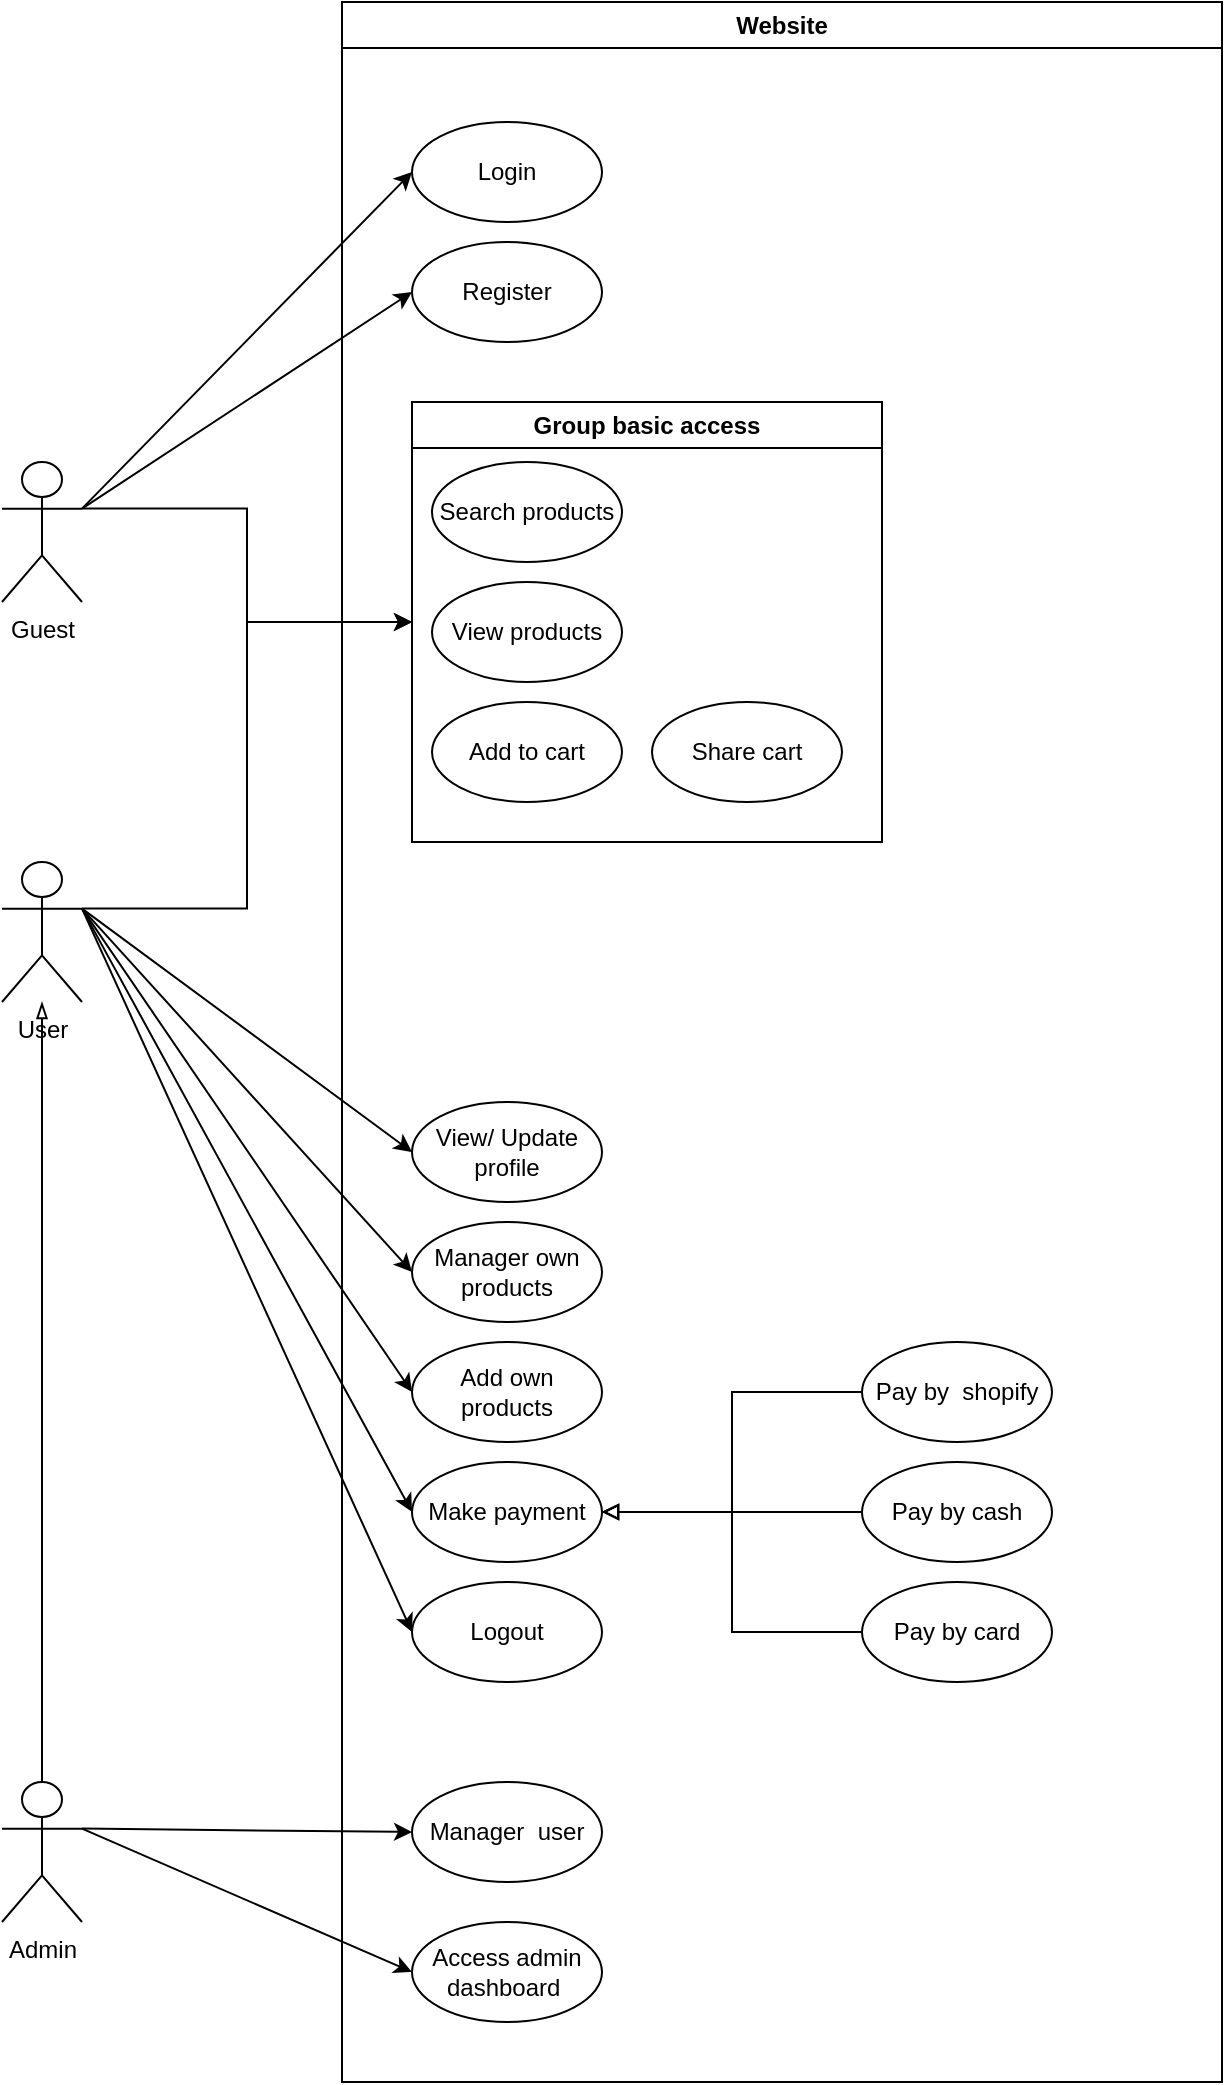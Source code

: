 <mxfile version="21.7.4" type="github">
  <diagram name="Page-1" id="lScZu5cPEZeXSfzCihXA">
    <mxGraphModel dx="1741" dy="2058" grid="1" gridSize="10" guides="1" tooltips="1" connect="1" arrows="1" fold="1" page="1" pageScale="1" pageWidth="850" pageHeight="1100" math="0" shadow="0">
      <root>
        <mxCell id="0" />
        <mxCell id="1" parent="0" />
        <mxCell id="vGmaRJxQzVd5IO2YTOum-14" style="rounded=0;orthogonalLoop=1;jettySize=auto;html=1;exitX=1;exitY=0.333;exitDx=0;exitDy=0;exitPerimeter=0;entryX=0;entryY=0.5;entryDx=0;entryDy=0;" edge="1" parent="1" source="vGmaRJxQzVd5IO2YTOum-1" target="vGmaRJxQzVd5IO2YTOum-9">
          <mxGeometry relative="1" as="geometry" />
        </mxCell>
        <mxCell id="vGmaRJxQzVd5IO2YTOum-15" style="edgeStyle=none;rounded=0;orthogonalLoop=1;jettySize=auto;html=1;exitX=1;exitY=0.333;exitDx=0;exitDy=0;exitPerimeter=0;entryX=0;entryY=0.5;entryDx=0;entryDy=0;" edge="1" parent="1" source="vGmaRJxQzVd5IO2YTOum-1" target="vGmaRJxQzVd5IO2YTOum-12">
          <mxGeometry relative="1" as="geometry" />
        </mxCell>
        <mxCell id="vGmaRJxQzVd5IO2YTOum-17" style="edgeStyle=orthogonalEdgeStyle;rounded=0;orthogonalLoop=1;jettySize=auto;html=1;exitX=1;exitY=0.333;exitDx=0;exitDy=0;exitPerimeter=0;entryX=0;entryY=0.5;entryDx=0;entryDy=0;" edge="1" parent="1" source="vGmaRJxQzVd5IO2YTOum-1" target="vGmaRJxQzVd5IO2YTOum-80">
          <mxGeometry relative="1" as="geometry">
            <mxPoint x="360" y="120" as="targetPoint" />
          </mxGeometry>
        </mxCell>
        <mxCell id="vGmaRJxQzVd5IO2YTOum-1" value="Guest&lt;br&gt;" style="shape=umlActor;verticalLabelPosition=bottom;verticalAlign=top;html=1;outlineConnect=0;" vertex="1" parent="1">
          <mxGeometry x="40" y="90" width="40" height="70" as="geometry" />
        </mxCell>
        <mxCell id="vGmaRJxQzVd5IO2YTOum-18" style="edgeStyle=orthogonalEdgeStyle;rounded=0;orthogonalLoop=1;jettySize=auto;html=1;exitX=1;exitY=0.333;exitDx=0;exitDy=0;exitPerimeter=0;entryX=0;entryY=0.5;entryDx=0;entryDy=0;" edge="1" parent="1" source="vGmaRJxQzVd5IO2YTOum-2" target="vGmaRJxQzVd5IO2YTOum-80">
          <mxGeometry relative="1" as="geometry">
            <mxPoint x="360" y="313" as="targetPoint" />
          </mxGeometry>
        </mxCell>
        <mxCell id="vGmaRJxQzVd5IO2YTOum-62" style="edgeStyle=none;rounded=0;orthogonalLoop=1;jettySize=auto;html=1;exitX=1;exitY=0.333;exitDx=0;exitDy=0;exitPerimeter=0;entryX=0;entryY=0.5;entryDx=0;entryDy=0;" edge="1" parent="1" source="vGmaRJxQzVd5IO2YTOum-2" target="vGmaRJxQzVd5IO2YTOum-61">
          <mxGeometry relative="1" as="geometry" />
        </mxCell>
        <mxCell id="vGmaRJxQzVd5IO2YTOum-65" style="edgeStyle=none;rounded=0;orthogonalLoop=1;jettySize=auto;html=1;exitX=1;exitY=0.333;exitDx=0;exitDy=0;exitPerimeter=0;entryX=0;entryY=0.5;entryDx=0;entryDy=0;" edge="1" parent="1" source="vGmaRJxQzVd5IO2YTOum-2" target="vGmaRJxQzVd5IO2YTOum-64">
          <mxGeometry relative="1" as="geometry">
            <mxPoint x="265" y="454" as="targetPoint" />
          </mxGeometry>
        </mxCell>
        <mxCell id="vGmaRJxQzVd5IO2YTOum-89" style="edgeStyle=none;rounded=0;orthogonalLoop=1;jettySize=auto;html=1;exitX=1;exitY=0.333;exitDx=0;exitDy=0;exitPerimeter=0;entryX=0;entryY=0.5;entryDx=0;entryDy=0;" edge="1" parent="1" source="vGmaRJxQzVd5IO2YTOum-2" target="vGmaRJxQzVd5IO2YTOum-87">
          <mxGeometry relative="1" as="geometry" />
        </mxCell>
        <mxCell id="vGmaRJxQzVd5IO2YTOum-91" style="edgeStyle=none;rounded=0;orthogonalLoop=1;jettySize=auto;html=1;exitX=1;exitY=0.333;exitDx=0;exitDy=0;exitPerimeter=0;entryX=0;entryY=0.5;entryDx=0;entryDy=0;" edge="1" parent="1" source="vGmaRJxQzVd5IO2YTOum-2" target="vGmaRJxQzVd5IO2YTOum-90">
          <mxGeometry relative="1" as="geometry" />
        </mxCell>
        <mxCell id="vGmaRJxQzVd5IO2YTOum-93" style="edgeStyle=none;rounded=0;orthogonalLoop=1;jettySize=auto;html=1;exitX=1;exitY=0.333;exitDx=0;exitDy=0;exitPerimeter=0;entryX=0;entryY=0.5;entryDx=0;entryDy=0;" edge="1" parent="1" source="vGmaRJxQzVd5IO2YTOum-2" target="vGmaRJxQzVd5IO2YTOum-92">
          <mxGeometry relative="1" as="geometry" />
        </mxCell>
        <mxCell id="vGmaRJxQzVd5IO2YTOum-2" value="User" style="shape=umlActor;verticalLabelPosition=bottom;verticalAlign=top;html=1;outlineConnect=0;" vertex="1" parent="1">
          <mxGeometry x="40" y="290" width="40" height="70" as="geometry" />
        </mxCell>
        <mxCell id="vGmaRJxQzVd5IO2YTOum-21" style="edgeStyle=none;rounded=0;orthogonalLoop=1;jettySize=auto;html=1;endArrow=blockThin;endFill=0;exitX=0.5;exitY=0;exitDx=0;exitDy=0;exitPerimeter=0;" edge="1" parent="1" source="vGmaRJxQzVd5IO2YTOum-4">
          <mxGeometry relative="1" as="geometry">
            <mxPoint x="60" y="630" as="sourcePoint" />
            <mxPoint x="60" y="360" as="targetPoint" />
          </mxGeometry>
        </mxCell>
        <mxCell id="vGmaRJxQzVd5IO2YTOum-78" style="edgeStyle=none;rounded=0;orthogonalLoop=1;jettySize=auto;html=1;exitX=1;exitY=0.333;exitDx=0;exitDy=0;exitPerimeter=0;entryX=0;entryY=0.5;entryDx=0;entryDy=0;" edge="1" parent="1" source="vGmaRJxQzVd5IO2YTOum-4" target="vGmaRJxQzVd5IO2YTOum-76">
          <mxGeometry relative="1" as="geometry" />
        </mxCell>
        <mxCell id="vGmaRJxQzVd5IO2YTOum-79" style="edgeStyle=none;rounded=0;orthogonalLoop=1;jettySize=auto;html=1;exitX=1;exitY=0.333;exitDx=0;exitDy=0;exitPerimeter=0;entryX=0;entryY=0.5;entryDx=0;entryDy=0;" edge="1" parent="1" source="vGmaRJxQzVd5IO2YTOum-4" target="vGmaRJxQzVd5IO2YTOum-77">
          <mxGeometry relative="1" as="geometry" />
        </mxCell>
        <mxCell id="vGmaRJxQzVd5IO2YTOum-4" value="Admin" style="shape=umlActor;verticalLabelPosition=bottom;verticalAlign=top;html=1;outlineConnect=0;" vertex="1" parent="1">
          <mxGeometry x="40" y="750" width="40" height="70" as="geometry" />
        </mxCell>
        <mxCell id="vGmaRJxQzVd5IO2YTOum-8" value="Website" style="swimlane;whiteSpace=wrap;html=1;fillColor=default;" vertex="1" parent="1">
          <mxGeometry x="210" y="-140" width="440" height="1040" as="geometry" />
        </mxCell>
        <mxCell id="vGmaRJxQzVd5IO2YTOum-9" value="Login" style="ellipse;whiteSpace=wrap;html=1;" vertex="1" parent="vGmaRJxQzVd5IO2YTOum-8">
          <mxGeometry x="35" y="60" width="95" height="50" as="geometry" />
        </mxCell>
        <mxCell id="vGmaRJxQzVd5IO2YTOum-12" value="Register" style="ellipse;whiteSpace=wrap;html=1;" vertex="1" parent="vGmaRJxQzVd5IO2YTOum-8">
          <mxGeometry x="35" y="120" width="95" height="50" as="geometry" />
        </mxCell>
        <mxCell id="vGmaRJxQzVd5IO2YTOum-61" value="Make payment" style="ellipse;whiteSpace=wrap;html=1;" vertex="1" parent="vGmaRJxQzVd5IO2YTOum-8">
          <mxGeometry x="35" y="730" width="95" height="50" as="geometry" />
        </mxCell>
        <mxCell id="vGmaRJxQzVd5IO2YTOum-64" value="Logout" style="ellipse;whiteSpace=wrap;html=1;" vertex="1" parent="vGmaRJxQzVd5IO2YTOum-8">
          <mxGeometry x="35" y="790" width="95" height="50" as="geometry" />
        </mxCell>
        <mxCell id="vGmaRJxQzVd5IO2YTOum-74" style="edgeStyle=orthogonalEdgeStyle;rounded=0;orthogonalLoop=1;jettySize=auto;html=1;exitX=0;exitY=0.5;exitDx=0;exitDy=0;entryX=1;entryY=0.5;entryDx=0;entryDy=0;endArrow=block;endFill=0;" edge="1" parent="vGmaRJxQzVd5IO2YTOum-8" source="vGmaRJxQzVd5IO2YTOum-66" target="vGmaRJxQzVd5IO2YTOum-61">
          <mxGeometry relative="1" as="geometry">
            <mxPoint x="230" y="815" as="targetPoint" />
          </mxGeometry>
        </mxCell>
        <mxCell id="vGmaRJxQzVd5IO2YTOum-66" value="Pay by card" style="ellipse;whiteSpace=wrap;html=1;" vertex="1" parent="vGmaRJxQzVd5IO2YTOum-8">
          <mxGeometry x="260" y="790" width="95" height="50" as="geometry" />
        </mxCell>
        <mxCell id="vGmaRJxQzVd5IO2YTOum-70" style="edgeStyle=none;rounded=0;orthogonalLoop=1;jettySize=auto;html=1;exitX=0;exitY=0.5;exitDx=0;exitDy=0;entryX=1;entryY=0.5;entryDx=0;entryDy=0;endArrow=block;endFill=0;" edge="1" parent="vGmaRJxQzVd5IO2YTOum-8" source="vGmaRJxQzVd5IO2YTOum-67" target="vGmaRJxQzVd5IO2YTOum-61">
          <mxGeometry relative="1" as="geometry">
            <mxPoint x="100" y="730" as="targetPoint" />
          </mxGeometry>
        </mxCell>
        <mxCell id="vGmaRJxQzVd5IO2YTOum-67" value="Pay by cash" style="ellipse;whiteSpace=wrap;html=1;" vertex="1" parent="vGmaRJxQzVd5IO2YTOum-8">
          <mxGeometry x="260" y="730" width="95" height="50" as="geometry" />
        </mxCell>
        <mxCell id="vGmaRJxQzVd5IO2YTOum-73" style="edgeStyle=orthogonalEdgeStyle;rounded=0;orthogonalLoop=1;jettySize=auto;html=1;exitX=0;exitY=0.5;exitDx=0;exitDy=0;endArrow=block;endFill=0;entryX=1;entryY=0.5;entryDx=0;entryDy=0;" edge="1" parent="vGmaRJxQzVd5IO2YTOum-8" source="vGmaRJxQzVd5IO2YTOum-68" target="vGmaRJxQzVd5IO2YTOum-61">
          <mxGeometry relative="1" as="geometry">
            <mxPoint x="200" y="760" as="targetPoint" />
          </mxGeometry>
        </mxCell>
        <mxCell id="vGmaRJxQzVd5IO2YTOum-68" value="Pay by&amp;nbsp; shopify" style="ellipse;whiteSpace=wrap;html=1;" vertex="1" parent="vGmaRJxQzVd5IO2YTOum-8">
          <mxGeometry x="260" y="670" width="95" height="50" as="geometry" />
        </mxCell>
        <mxCell id="vGmaRJxQzVd5IO2YTOum-76" value="Manager&amp;nbsp; user" style="ellipse;whiteSpace=wrap;html=1;" vertex="1" parent="vGmaRJxQzVd5IO2YTOum-8">
          <mxGeometry x="35" y="890" width="95" height="50" as="geometry" />
        </mxCell>
        <mxCell id="vGmaRJxQzVd5IO2YTOum-77" value="Access admin dashboard&amp;nbsp;" style="ellipse;whiteSpace=wrap;html=1;" vertex="1" parent="vGmaRJxQzVd5IO2YTOum-8">
          <mxGeometry x="35" y="960" width="95" height="50" as="geometry" />
        </mxCell>
        <mxCell id="vGmaRJxQzVd5IO2YTOum-80" value="Group basic access" style="swimlane;whiteSpace=wrap;html=1;" vertex="1" parent="vGmaRJxQzVd5IO2YTOum-8">
          <mxGeometry x="35" y="200" width="235" height="220" as="geometry" />
        </mxCell>
        <mxCell id="vGmaRJxQzVd5IO2YTOum-16" value="Search products" style="ellipse;whiteSpace=wrap;html=1;" vertex="1" parent="vGmaRJxQzVd5IO2YTOum-80">
          <mxGeometry x="10" y="30" width="95" height="50" as="geometry" />
        </mxCell>
        <mxCell id="vGmaRJxQzVd5IO2YTOum-75" value="View products" style="ellipse;whiteSpace=wrap;html=1;" vertex="1" parent="vGmaRJxQzVd5IO2YTOum-80">
          <mxGeometry x="10" y="90" width="95" height="50" as="geometry" />
        </mxCell>
        <mxCell id="vGmaRJxQzVd5IO2YTOum-83" value="Add to cart" style="ellipse;whiteSpace=wrap;html=1;" vertex="1" parent="vGmaRJxQzVd5IO2YTOum-80">
          <mxGeometry x="10" y="150" width="95" height="50" as="geometry" />
        </mxCell>
        <mxCell id="vGmaRJxQzVd5IO2YTOum-84" value="Share cart" style="ellipse;whiteSpace=wrap;html=1;" vertex="1" parent="vGmaRJxQzVd5IO2YTOum-80">
          <mxGeometry x="120" y="150" width="95" height="50" as="geometry" />
        </mxCell>
        <mxCell id="vGmaRJxQzVd5IO2YTOum-87" value="Add own products" style="ellipse;whiteSpace=wrap;html=1;" vertex="1" parent="vGmaRJxQzVd5IO2YTOum-8">
          <mxGeometry x="35" y="670" width="95" height="50" as="geometry" />
        </mxCell>
        <mxCell id="vGmaRJxQzVd5IO2YTOum-90" value="Manager own products" style="ellipse;whiteSpace=wrap;html=1;" vertex="1" parent="vGmaRJxQzVd5IO2YTOum-8">
          <mxGeometry x="35" y="610" width="95" height="50" as="geometry" />
        </mxCell>
        <mxCell id="vGmaRJxQzVd5IO2YTOum-92" value="View/ Update profile" style="ellipse;whiteSpace=wrap;html=1;" vertex="1" parent="vGmaRJxQzVd5IO2YTOum-8">
          <mxGeometry x="35" y="550" width="95" height="50" as="geometry" />
        </mxCell>
      </root>
    </mxGraphModel>
  </diagram>
</mxfile>
